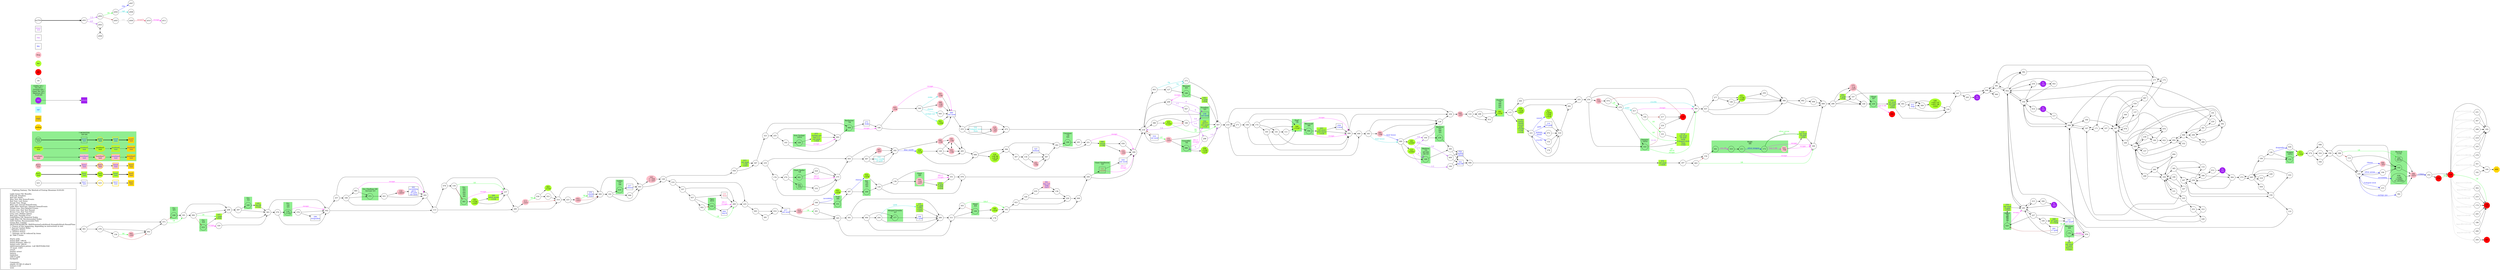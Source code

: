digraph "Fighting Fantasy: The Warlock of Firetop Mountain" {
	// graph defaults
	rankdir=LR
	mclimit=20
	nodesep=.3 // changes horizontal separation of nodes
	ranksep=.4 // changes vertical separation of nodes
	node [height=.7
		width=.7
		shape=ellipse
		margin=0]
	edge[weight=5]

	// a box for a graph label
	// note that you can override the defaults set above
	title [label = "Fighting Fantasy: The Warlock of Firetop Mountain 01/01/01\n\n \
		Light Green Fill: Benefits\l \
		Pink Fill: Penalties\l \
		Red Fill: Death\l \
		Blue Text: Key Items/Events\l \
		Red Text: Lost Items\l \
		Purple Text: Shops\l \
		Blue Line: Forced Items/Events\l \
		Light Blue Text/Line: Optional Items/Events\l \
		Purple Line: Dice Related Events\l \
		Green Line: Stat Test Passed\l \
		Brown Line: Stat Test Failed\l \
		Grey Line: Hidden Option\l \
		Red Line: Possible Error\l \
		Gold/Yellow Fill: Required Nodes\l \
		Light Blue Fill: Recommended Nodes\l \
		Gold Outline: Recommended Path\l \
		Green Box: Combat\l \
		SK/ST/LK/AS/AR/TM: Skill/Stamina/Luck/Attack Strength/Attack Round/Time\l \
		?: Chance of this happening, depending on instructions in text\l \
		*: Special Combat Rules\l \
		-: Negative Status\l \
		+: Positive Status\l \
		^: Damage can be reduced by items\l \
		@: Take 2 items\l\l \
		Starts with:\l \
		Initial Skill: 1d6+6\l \
		Initial Stamina: 2d6+12\l \
		Initial Luck: 1d6+6\l \
		skill/stamina/luck potion: +all SK/ST/LK&1ILK\l \
		10 meal: +4ST\l \
		sword\l \
		leather armor\l \
		lantern\l \
		tinderbox\l \
		2d6+6 gold\l \
		backpack\l\l \
		Comments:\l \
		shield:-1D MG if rolled 6\l \
		helmet:+1AT\l \
		none\l"
		shape = "box"
		margin = 0.1]

	subgraph Required {
		node [style = "filled" color = "gold" fillcolor = "gold" fontcolor = "blue" shape = "rect"]
		key3
		boo5
		dam5
		monboo5
		mondam5
		mon5
		ending [fontcolor = "black" shape = "octagon"]
		400 [fontcolor = "black" shape = "octagon"]
	}

	subgraph Required2 {
		node [style = "filled" color = "gold2" fillcolor = "gold2" fontcolor = "blue" shape = "rect"]
		req2
	}

	subgraph Recommended {
		node [penwidth = 3 color = "gold"]
		txt2
		key2 [shape = "rect" fontcolor = "blue"]
		boo3 [style = "filled" fillcolor = "greenyellow"]
		boo4 [style = "filled" fillcolor = "greenyellow"]
		dam3 [style = "filled" fillcolor = "pink"]
		dam4 [style = "filled" fillcolor = "pink"]
		monboo3 [style = "filled" fillcolor = "greenyellow"]
		monboo4 [style = "filled" fillcolor = "greenyellow"]
		mondam3 [style = "filled" fillcolor = "pink"]
		mondam4 [style = "filled" fillcolor = "pink"]
		mon3
		mon4
	}
	
	subgraph Optional {
		node [style = "filled" color = "paleturquoise1" fillcolor = "paleturquoise1" fontcolor = "blue" shape = "rect"]
		opt
	}

	subgraph Combat {
		style = "filled" color = "palegreen2"
		subgraph cluster_MONSTER {
			label = "? MONSTER\n 0/0 0/0"
			mon1 [label = "\N\n text"]
			mon2 [shape = "rect" fontcolor = "blue" label = "\N\n text"]
			mon3 [label = "\N\n text"]
			mon4 [shape = "rect" fontcolor = "blue" label = "\N\n text"]
			mon5 [shape = "rect" fontcolor = "blue" label = "\N\n text"]
			monboo1 [style = "filled" color = "greenyellow" label = "\N\n text"]
			monboo2 [shape = "rect" style = "filled" color = "greenyellow" fontcolor = "blue" label = "\N\n text"]
			monboo3 [label = "\N\n text"]
			monboo4 [shape = "rect" fontcolor = "blue" label = "\N\n text"]
			monboo5 [shape = "rect" fontcolor = "blue" label = "\N\n text"]
			mondam1 [style = "filled" color = "pink" label = "\N\n text"]
			mondam2 [shape = "rect" style = "filled" color = "pink" fontcolor = "blue" label = "\N\n text"]
			mondam3 [label = "\N\n text"]
			mondam4 [shape = "rect" fontcolor = "blue" label = "\N\n text"]
			mondam5 [shape = "rect" fontcolor = "blue" label = "\N\n text"]
		}
		
		subgraph cluster_ORC {
			label = "Orc\n 6/5"
			248
		}
		
		subgraph cluster_ORC2 {
			label = "Orc\n 6/4"
			033
		}
		
		subgraph cluster_SNAKE {
			label = "Orc\n 5/2"
			240
		}
		
		subgraph cluster_ORC3 {
			label = "Orc\n 5/4\n 5/5"
			116 [label = "\N\n +1AS"]
		}

		subgraph cluster_ORC_CHIEFTAIN_SERVANT {
			label = "Orc Chieftain 5/6\n Servant 5/3"
			372
		}
		
		subgraph cluster_ORC4 {
			label = "Orc\n 6/4\n 5/3\n 6/4\n 5/2\n 4/4"
			365
		}
		
		subgraph cluster_GOBLIN {
			label = "Goblin\n 5/5\n 5/6"
			019
		}
		
		subgraph cluster_HAND {
			label = "Hand\n 6/4"
			108
		}

		subgraph cluster_WINGED_GREMLIN {
			label = "Winged Gremlin\n 5/7"
			377
		}
		
		subgraph cluster_TROLL {
			label = "Troll\n 8/8"
			331
		}
		
		subgraph cluster_RAT {
			label = "Rat\n 5/4\n 6/3\n 5/5"
			309
		}
		
		subgraph cluster_GIANT {
			label = "Giant\n 8/9"
			163 [style = "filled" color = "pink" label = "\N\n -1LK\n -1ST?"]
		}

		subgraph cluster_GIANT_SANDWORM {
			label = "Giant Sandworm\n 7/7"
			143 [shape = "rect" fontcolor = "crimson" label = "\N\n -meal?"]
		}
		
		subgraph cluster_WERERAT {
			label = "Wererat\n 8/5"
			188
		}
		
		subgraph cluster_PIRANHAS {
			label = "Piranhas\n 5/5"
			158 [shape = "rect" fontcolor = "blue" label = "\N\n eat meal"]
			350 [style = "filled" color = "greenyellow" shape = "rect" fontcolor = "blue" label = "\N\n -4EST?\n eat meal\n +1LK"]
		}
		
		subgraph cluster_CROCODILE {
			label = "Crocodile\n 7/6"
			086
		}
		
		subgraph cluster_OGRE {
			label = "Ogre\n 8/10"
			016
		}

		subgraph cluster_GIANT_SPIDER {
			label = "Giant Spider\n 7/8"
			061
			394 [label = "\N\n -2AS"]
		}
		
		subgraph cluster_CAVEMAN {
			label = "Caveman\n 7/6\n 6/4"
			199
		}
		
		subgraph cluster_IRON_CYCLOPS {
			label = "Iron Cyclops\n 10/10"
			338
		}
		
		subgraph cluster_BARBARIAN {
			label = "Barbarian\n 7/6"
			008
		}

		subgraph cluster_ZOMBIE {
			label = "Zombie\n 7/6\n 6/6\n 6/6\n 6/5"
			282 [style = "filled" color = "greenyellow" label = "\N\n +2LK"]
		}
		
		subgraph cluster_VAMPIRE {
			label = "Vampire\n 10/10"
			333
		}

		subgraph cluster_DOG {
			label = "Dog*\n 7/6"
			249 [style = "filled" color = "greenyellow" label = "\N\n +1LK?"]
		}
		
		subgraph cluster_WEREWOLF {
			label = "Werewolf\n 8/8"
			304
		}
		
		subgraph cluster_SKELETON {
			label = "Skeleton\n 7/5\n 6/5 6/6\n 5/6 5/5"
			140
		}
		
		subgraph cluster_SKELETON2 {
			label = "Skeleton\n 6/5\n 6/6\n 5/5"
			236
		}

		subgraph cluster_WIGHT {
			label = "Wight\n 9/6"
			041
			310
			211
			173
			024 [style = "filled" color = "pink" label = "\N\n -?SK"]
		}
		
		subgraph cluster_GHOUL {
			label = "Ghoul\n 8/7"
			230
		}

		subgraph cluster_RANDOM_ENCOUNTER {
			label = "Goblin 5/3 /\n Orc 6/3 /\n Gremlin 6/4 /\n Giant Rat 5/4 /\n Skeleton 6/5 /\n Troll 8/4"
			161 [style = "filled" color = "purple" fontcolor = "white"]
		}
		
		subgraph cluster_MINOTAUR {
			label = "Minotaur\n 9/9"
			179
		}
		
		subgraph cluster_DWARF {
			label = "Dwarf\n 7/4\n 6/6\n 7/5\n 7/5"
			020
		}
		
		subgraph cluster_DRAGON {
			label = "Dragon\n 10/12"
			152
		}

		subgraph cluster_WARLOCK {
			label = "Warlock\n 11/18"
			039 [label = "\N\n +2SK\n +1DMG\n -0~2EDMG"]
			142
			289 [label = "\N\n -4ESK"]
		}

		cbt
	}

	subgraph Death {
		node [style = "filled" color = "red"]
		ddt
		064
		139
		118
		198 [label = "\N\n -2ST"]
		379
		387
	}

	subgraph Boost {
		node [style = "filled" color = "greenyellow"]
		bst
		boo1 [label = "\N\n text"]
		boo2 [shape = "rect" fontcolor = "blue" label = "\N\n text"]
		boo3 [label = "\N\n text"]
		boo4 [shape = "rect" fontcolor = "blue" label = "\N\n text"]
		boo5 [shape = "rect" fontcolor = "blue" label = "\N\n text"]
		
		011 [label = "\N\n +1SK\n +2ST"]
		015 [shape = "rect" fontcolor = "blue" label = "\N\n eat meal\n +1SK\n +2ST"]
		028 [shape = "rect" fontcolor = "blue" label = "\N\n 8 gold\n +2SK\n +2LK"]
		027 [label = "\N\n +2ISK\n +2SK\n +2LK"]
		031 [label = "\N\n +2SK"]
		032 [label = "\N\n +2LK"]
		051 [label = "\N\n +2LK"]
		055 [label = "\N\n +1LK?"]
		075 [shape = "rect" fontcolor = "blue" label = "\N\n cyclops eye\n key:111\n eat meal\n +3LK"]
		109 [label = "\N\n +all-2 ST\n +all-1 SK\n +4LK"]
		123 [label = "\N\n +2LK?"]
		130 [shape = "rect" fontcolor = "blue" label = "\N\n &plusmn;? gold\n +2SK?\n +2LK?\n +2ST?"]
		135 [shape = "rect" fontcolor = "blue" label = "\N\n eat meal\n 18 gold\n +2LK"]
		145 [shape = "rect" fontcolor = "blue" label = "\N\n key:99\n +1LK"]
		147 [shape = "rect" fontcolor = "blue" label = "\N\n 1 gold\n +2LK"]
		183 [label = "\N\n +1SK\n +5ST"]
		185 [label = "\N\n +2LK"]
		195 [label = "\N\n +2LK?"]
		203 [shape = "rect" fontcolor = "blue" label = "\N\n eat meal\n boat house\n +1LK"]
		216 [label = "\N\n +all SK\n +all LK\n +4ST"]
		239 [label = "\N\n +1LK"]
		258 [shape = "rect" fontcolor = "blue" label = "\N\n eat meal\n 8 gold\n key:111\n +2LK"]
		259 [label = "\N\n +1SK\n +2LK"]
		263 [label = "\N\n +1LK"] // info
		266 [shape = "rect" fontcolor = "blue" label = "\N\n silver arrow\n +1LK"]
		294 [shape = "rect" fontcolor = "blue" label = "\N\n 5 gold\n +1LK"]
		313 [shape = "rect" fontcolor = "blue" label = "\N@\n armor\n shield\n sword\n gold\n crucifix\n +1SK\n +1LK"]
		327 [shape = "rect" fontcolor = "blue" label = "\N@\n eat meal\n 30 gold\n book\n Y-shaped stick\n -item\n +3LK"]
		330 [label = "\N\n +1LK\n +6ST"]
		342 [shape = "rect" fontcolor = "blue" label = "\N\n 2 gold\n +2LK"]
		346 [shape = "rect" fontcolor = "blue" label = "\N\n &plusmn;? gold\n -1~+2LK"]
		344 [shape = "rect" fontcolor = "blue" label = "\N\n sword\n +1SK"]
		371 [label = "\N\n +3LK"]
		374 [shape = "rect" fontcolor = "blue" label = "\N\n eat meal\n +2LK"]
		376 [shape = "rect" fontcolor = "blue" label = "\N\n eat meal\n 4 gold\n +3LK"]
		390 [shape = "rect" fontcolor = "blue" label = "\N\n eat meal\n earrings\n 5 gold\n +2LK"]
	}

	subgraph Damage {
		node [style = "filled" color = "pink"]
		dmg
		dam1 [label = "\N\n text"]
		dam2 [shape = "rect" fontcolor = "blue" label = "\N\n text"]
		dam3 [label = "\N\n text"]
		dam4 [shape = "rect" fontcolor = "blue" label = "\N\n text"]
		dam5 [shape = "rect" fontcolor = "blue" label = "\N\n text"]
		018 [label = "\N\n -1ST?"]
		025 [label = "\N\n -1SK"]
		040 [label = "\N\n -1SK"]
		049 [label = "\N\n -2ST"]
		053 [label = "\N\n -1ST?"]
		125 [label = "\N\n -?LK\n -?ST"]
		153 [label = "\N\n -1ST"]
		151 [label = "\N\n -1ST?"]
		181 [label = "\N\n -1SK"]
		202 [label = "\N\n -1SK"]
		213 [label = "\N\n -1ST?"]
		241 [label = "\N\n -1SK"]
		243 [label = "\N\n -1~3SK\n -1~2ST"]
		247 [label = "\N\n -2ST"]
		264 [label = "\N\n -1SK"]
		275 [label = "\N\n -1LK\n -1ST?"]
		339 [label = "\N\n -1d6ST"]
		343 [label = "\N\n -1ST"]
		352 [label = "\N\n -1ST"]
		355 [label = "\N\n -1SK"]
		361 [shape = "rect" fontcolor = "blue" label = "\N\n key:125\n -2SK?\n -3ST?"]
		368 [label = "\N\n -3ST"]
		388 [label = "\N\n -1SK\n -1ST"]
		396 [label = "\N\n -5ST?"]
	}

	subgraph Key_Item {
		node [fontcolor = "blue" shape = "rect"]
		kky
		key1 [label = "\N\n text"]
		key2 [label = "\N\n text"]
		key3 [label = "\N\n text"]
		034 [label = "\N\n mallet\n chisel"]
		038 [label = "\N\n 2 meal"]
		044 [label = "\N\n eat meal"]
		050 [label = "\N\n key:9"]
		077 [label = "\N\n eat meal"]
		090 [label = "\N\n eat meal"]
		091 [label = "\N\n +? gold"]
		110 [label = "\N\n 10 gold"]
		119 [fontcolor = "crimson" label = "\N\n -item"]
		131 [label = "\N\n eat meal*"]
		155 [label = "\N\n shield\n -item"]
		196 [label = "\N\n 5 gold"]
		201 [label = "\N\n invisibility\n glove\n 25 gold\n eat meal"]
		212 [label = "\N\n map"]
		273 [label = "\N\n stake"]
		296 [label = "\N\n dragonfire"]
		316 [label = "\N\n eat meal"]
		317 [label = "\N\n cheese"]
		322 [label = "\N\n key:66"]
		325 [label = "\N\n helmet"]
		328 [fontcolor = "cyan3" label = "\N\n Y-shaped stick\n -item"]
		334 [fontcolor = "cyan3" label = "\N\n blue candle\n -20 gold"]
	}
	
	subgraph Shop {
		node [fontcolor = "purple" shape = "rect"]
		shp
		shop1 [label = "\N\n text"]
	}
	
	subgraph RandomEncounter {
		node [style = "filled" color = "purple" fontcolor = "white" fixedsize = true label = "To\n 161"]
		return [shape = "rect" label = "\N"]
		161.012
		161.014
		161.234
		161.295
		161.306
	}

	mon1 -> mon2 -> mon3 -> mon4 -> mon5 [penwidth = 3]
	boo1 -> boo2 -> boo3 -> boo4 -> boo5 [penwidth = 3]
	dam1 -> dam2 -> dam3 -> dam4 -> dam5
	txt1 -> key1 -> txt2 -> key2 -> key3
	monboo1 -> monboo2 -> monboo3 -> monboo4 -> monboo5
	mondam1 -> mondam2 -> mondam3 -> mondam4 -> mondam5

	myTitle -> z001 [penwidth = 3]
	z001 -> z002 [color = "purple" fontcolor = "purple" label = "1-3"]
	z001 -> z003 [color = "purple" fontcolor = "purple" label = "4-6"]
	z002 -> z004 [color = "green" fontcolor = "green" label = "LK"]
	z002 -> z005 [color = "brown"]
	z003 -> z006 [dir = "both"]
	z004 -> z007 [color = "blue" fontcolor = "blue" label = "req"]
	z004 -> z008 [color = "cyan3" fontcolor = "cyan3" label = "-opt"]
	z005 -> z009 [color = "grey" fontcolor = "grey" label = "info"]
	z009 -> z010 [color = "crimson" fontcolor = "crimson" label = "error(?)"]
	z010 -> z011 [color = "magenta" fontcolor = "magenta" label = "escape"]
	{
		rank = same
		z003
		z006
	}
	
	{
		rank = same
		181
		355
	}

	title -> 001
	001 -> 071
	001 -> 278
	002 -> 016 [color = "brown"]
	002 -> 269 [color = "green" fontcolor = "green" label = "LK"]
	003 -> 272 [color = "cyan3" fontcolor = "cyan3" label = "-3g"]
	003 -> 127
	004 -> 046
	004 -> 332
	005 -> 097
	005 -> 292
	006 -> 089
	007 -> 214
	008 -> 189 [color = "magenta" fontcolor = "magenta" label = "escape"]
	008 -> 273
	009 -> 034
	009 -> 322
	010 -> 077
	011 -> 366
	011 -> 250
	012 -> 161.012 -> 256
	161.012 -> 364
	013 -> 282
	014 -> 161.014 -> 117
	015 -> 367
	016 -> 050
	016 -> 269 [color = "magenta" fontcolor = "magenta" label = "AR>2\n escape"]
	017 -> 380 [color = "magenta" fontcolor = "magenta" label = "escape"]
	017 -> 144
	017 -> 327 [color = "green" fontcolor = "green" label = "LK"]
	018 -> 261 [color = "green" fontcolor = "green" label = "LK"]
	018 -> 348 [color = "brown"]
	019 -> 317
	020 -> 376
	020 -> 291 [color = "magenta" fontcolor = "magenta" label = "escape"]
	021 -> 339
	021 -> 293
	022 -> 004
	023 -> 326
	023 -> 229
	024 -> 360 [color = "magenta" fontcolor = "magenta" label = "escape"]
	024 -> 135
	025 -> 090 [color = "magenta" fontcolor = "magenta" label = "escape"]
	025 -> 340
	026 -> 371
	027 -> 319
	028 -> 351
	029 -> 375
	030 -> 067
	030 -> 267
	031 -> 090
	032 -> 124
	033 -> 320 [color = "magenta" fontcolor = "magenta" label = "escape"]
	033 -> 147
	034 -> 096
	035 -> 136
	035 -> 361
	036 -> 263
	036 -> 353
	037 -> 366
	037 -> 011
	037 -> 277
	038 -> 066
	039 -> 396
	040 -> 355
	040 -> 265
	040 -> 181
	041 -> 310 [color = "magenta" fontcolor = "magenta" label = "win AR"]
	042 -> 257
	042 -> 113
	043 -> 354
	043 -> 052
	044 -> 399
	045 -> 090
	046 -> 004
	046 -> 206
	047 -> 158 [color = "purple" fontcolor = "purple" label = "6"]
	047 -> 298 [color = "purple" fontcolor = "purple" label = "1-5"]
	048 -> 391
	048 -> 060
	049 -> 122
	050 -> 269
	051 -> 287
	052 -> 391
	052 -> 362
	052 -> 354
	052 -> 234
	052 -> 291
	053 -> 155 [color = "green" fontcolor = "green" label = "SK"]
	053 -> 300 [color = "brown"]
	054 -> 308
	054 -> 179
	055 -> 007 [color = "green" fontcolor = "green" label = "LK\n ST"]
	055 -> 166 [color = "brown"]
	056 -> 399
	057 -> 016
	057 -> 002
	057 -> 119
	058 -> 015
	058 -> 367
	059 -> 150
	060 -> 048
	061 -> 029
	061 -> 375 [color = "magenta" fontcolor = "magenta" label = "AR>2\n escape"]
	062 -> 006
	062 -> 089
	063 -> 281
	063 -> 010
	065 -> 293 [color = "magenta" fontcolor = "magenta" label = "escape"]
	065 -> 372
	066 -> 104
	066 -> 099
	067 -> 267
	067 -> 177
	068 -> 303
	069 -> 244
	070 -> 267
	071 -> 301 [color = "green" fontcolor = "green" label = "LK"]
	071 -> 248 [color = "brown"]
	072 -> 319
	073 -> 218
	074 -> 279 [color = "green" fontcolor = "green" label = "LK"]
	074 -> 118 [color = "brown"]
	075 -> 093
	076 -> 244
	077 -> 345
	077 -> 018
	078 -> 159
	078 -> 237
	079 -> 137
	079 -> 267
	080 -> 129
	080 -> 123
	080 -> 195
	080 -> 140
	081 -> 205
	082 -> 208
	082 -> 147 [color = "green" fontcolor = "green" label = "LK"]
	082 -> 033 [color = "brown"]
	083 -> 360 [color = "green" fontcolor = "green" label = "LK"]
	083 -> 154 [color = "brown"]
	084 -> 204
	084 -> 280
	084 -> 377
	085 -> 106
	085 -> 373
	085 -> 318
	085 -> 059
	086 -> 259
	086 -> 350 [color = "magenta" fontcolor = "magenta" label = "AR>3\n escape"]
	087 -> 262
	088 -> 216
	088 -> 384
	089 -> 286
	090 -> 253
	091 -> 131 [color = "green" fontcolor = "green" label = "LK"]
	091 -> 020 [color = "brown"]
	092 -> 071
	093 -> 008
	094 -> 260
	094 -> 329
	095 -> 205
	096 -> 374
	097 -> 334
	097 -> 247
	097 -> 292
	098 -> 358
	099 -> 383
	100 -> 346
	100 -> 091
	101 -> 327
	102 -> 303
	102 -> 019
	102 -> 068
	103 -> 252
	103 -> 359
	104 -> 049
	105 -> 039 [color = "blue" fontcolor = "blue" label = "invisibility"]
	105 -> 382 [color = "blue" fontcolor = "blue" label = "cyclops eye"]
	105 -> 368 [color = "blue" fontcolor = "blue" label = "cheese"]
	105 -> 194 [color = "blue" fontcolor = "blue" label = "silver arrow"]
	105 -> 215 [color = "blue" fontcolor = "blue" label = "Y-shaped stick"]
	106 -> 152
	106 -> 126
	107 -> 148
	107 -> 197
	108 -> 185
	109 -> 120
	109 -> 212
	110 -> 319
	111 -> 249
	112 -> 142
	112 -> 105
	113 -> 285
	113 -> 078
	114 -> 359
	115 -> 095
	115 -> 313
	115 -> 330
	116 -> 378
	116 -> 042 [color = "magenta" fontcolor = "magenta" label = "escape"]
	117 -> 354
	117 -> 308
	119 -> 269
	120 -> 197
	121 -> 103
	121 -> 359
	122 -> 268
	122 -> 282
	122 -> 013
	123 -> 184 [color = "purple" fontcolor = "purple" label = "1-3"]
	123 -> 164 [color = "purple" fontcolor = "purple" label = "4-5"]
	123 -> 140 [color = "purple" fontcolor = "purple" label = "6"]
	124 -> 138
	124 -> 076
	125 -> 073
	126 -> 152
	126 -> 026 [color = "blue" fontcolor = "blue" label = "dragonfire"]
	127 -> 272 [color = "cyan3" fontcolor = "cyan3" label = "-5g"]
	127 -> 188
	128 -> 210
	128 -> 058
	129 -> 104
	130 -> 280
	131 -> 291
	132 -> 319
	133 -> 052
	134 -> 202
	134 -> 325
	134 -> 087
	135 -> 360
	136 -> 229
	137 -> 354
	138 -> 163
	138 -> 351
	139 -> 231 [color = "grey" fontcolor = "grey" label = "keys:111+111+9"]
	139 -> 321 [color = "grey" fontcolor = "grey" label = "keys:111+111+99"]
	139 -> 347 [color = "grey" fontcolor = "grey" label = "keys:111+111+125"]
	139 -> 288 [color = "grey" fontcolor = "grey" label = "keys:111+111+66"]
	139 -> 219 [color = "grey" fontcolor = "grey" label = "keys:111+9+99"]
	139 -> 245 [color = "grey" fontcolor = "grey" label = "keys:111+9+125"]
	139 -> 186 [color = "grey" fontcolor = "grey" label = "keys:111+9+66"]
	139 -> 335 [color = "grey" fontcolor = "grey" label = "keys:111+99+125"]
	139 -> 276 [color = "grey" fontcolor = "grey" label = "keys:111+99+66"]
	139 -> 302 [color = "grey" fontcolor = "grey" label = "keys:111+125+66"]
	139 -> 233 [color = "grey" fontcolor = "grey" label = "keys:9+99+125"]
	139 -> 174 [color = "grey" fontcolor = "grey" label = "keys:9+99+66"]
	139 -> 200 [color = "grey" fontcolor = "grey" label = "keys:9+125+66"]
	139 -> 290 [color = "grey" fontcolor = "grey" label = "keys:99+125+66"]
	140 -> 395
	141 -> 066
	141 -> 111
	142 -> 396
	143 -> 044
	143 -> 399 [color = "magenta" fontcolor = "magenta" label = "AR>3\n escape"]
	144 -> 101 [color = "green" fontcolor = "green" label = "LK"]
	144 -> 217 [color = "brown"]
	145 -> 363
	146 -> 366
	146 -> 011
	147 -> 208
	148 -> 230
	149 -> 181
	149 -> 265
	149 -> 355
	150 -> 222
	150 -> 297
	150 -> 133
	151 -> 218
	151 -> 086
	151 -> 158
	152 -> 371
	153 -> 399
	154 -> 041
	155 -> 300
	156 -> 343 [color = "green" fontcolor = "green" label = "SK"]
	156 -> 092 [color = "brown"]
	157 -> 004
	157 -> 329
	158 -> 218
	159 -> 365 [color = "brown:black"]
	159 -> 237 [color = "green" fontcolor = "green" label = "LK"]
	160 -> 267
	161 -> return
	162 -> 023
	162 -> 069
	163 -> 028
	163 -> 351 [color = "magenta" fontcolor = "magenta" label = "AR>3\n escape"]
	164 -> 129
	164 -> 236
	165 -> 141
	165 -> 066
	165 -> 249
	166 -> 218 [color = "purple" fontcolor = "purple" label = "1-4"]
	166 -> 158 [color = "purple" fontcolor = "purple" label = "5-6"]
	167 -> 187
	167 -> 359
	168 -> 372
	168 -> 065
	168 -> 293
	169 -> 400
	170 -> 319
	171 -> 337
	171 -> 187
	172 -> 249
	172 -> 141
	172 -> 165
	173 -> 024 [color = "magenta" fontcolor = "magenta" label = "lose 3 AR"]
	173 -> 135 [color = "green:black" fontcolor = "green" label = "silver arrow\n LK"]
	173 -> 360 [color = "magenta" fontcolor = "magenta" label = "escape"]
	174 -> 198
	175 -> 177
	175 -> 267
	176 -> 270
	176 -> 375
	177 -> 052
	177 -> 391
	177 -> 175
	178 -> 162
	179 -> 054 [color = "magenta:black" fontcolor = "magenta" label = "escape"]
	179 -> 258
	180 -> 070
	180 -> 329
	180 -> 022
	181 -> 265
	181 -> 355 [dir = both]
	182 -> 139
	183 -> 266
	183 -> 237
	184 -> 322
	184 -> 034
	185 -> 162
	186 -> 198
	187 -> 171
	187 -> 308
	188 -> 342
	188 -> 209 [color = "magenta" fontcolor = "magenta" label = "escape"]
	189 -> 090
	189 -> 025
	190 -> 167
	190 -> 359
	191 -> 308
	191 -> 392
	191 -> 046
	192 -> 169
	193 -> 093
	193 -> 338
	194 -> 142
	194 -> 105
	195 -> 140 [color = "purple" fontcolor = "purple" label = "1-2"]
	195 -> 164 [color = "purple" fontcolor = "purple" label = "3-4"]
	195 -> 009 [color = "purple" fontcolor = "purple" label = "5-6"]
	196 -> 280
	197 -> 048
	197 -> 295
	198 -> 139 [color = "green" fontcolor = "green" label = "LK"]
	199 -> 283
	200 -> 387
	201 -> 293
	202 -> 087
	203 -> 038
	203 -> 066
	204 -> 130 [color = "cyan3" fontcolor = "cyan3" label = "-gold"]
	204 -> 280
	204 -> 377
	205 -> 254
	206 -> 284
	206 -> 341
	207 -> 083
	207 -> 154
	208 -> 397
	208 -> 363
	209 -> 158 [color = "purple" fontcolor = "purple" label = "6"]
	209 -> 047 [color = "purple" fontcolor = "purple" label = "1-5"]
	210 -> 225
	210 -> 357
	211 -> 173 [color = "blue" fontcolor = "blue" label = "silver weapon"]
	211 -> 360 [color = "magenta" fontcolor = "magenta" label = "escape"]
	212 -> 369
	212 -> 120
	213 -> 036 [color = "green" fontcolor = "green" label = "SK"]
	213 -> 314 [color = "brown"]
	214 -> 271
	214 -> 104
	214 -> 099
	215 -> 142
	215 -> 105
	216 -> 384
	217 -> 118
	218 -> 003
	218 -> 386
	218 -> 209
	218 -> 316
	219 -> 182
	220 -> 171
	221 -> 072 [color = "blue" fontcolor = "blue" label = "armour"]
	221 -> 132 [color = "blue" fontcolor = "blue" label = "shield"]
	221 -> 027 [color = "blue" fontcolor = "blue" label = "sword"]
	221 -> 110 [color = "blue" fontcolor = "blue" label = "gold"]
	221 -> 170 [color = "blue" fontcolor = "blue" label = "crucifix"]
	222 -> 085
	223 -> 053
	223 -> 300
	224 -> 118
	225 -> 077
	225 -> 063
	226 -> 267
	227 -> 131
	227 -> 291
	227 -> 100
	227 -> 020
	228 -> 085
	229 -> 069
	230 -> 390
	230 -> 064 [color = "magenta" fontcolor = "magenta" label = "lost 4 AR"]
	231 -> 182
	232 -> 375
	233 -> 198
	234 -> 161.234 -> 043
	235 -> 176
	235 -> 005
	236 -> 395
	237 -> 285
	238 -> 070
	238 -> 180
	238 -> 329
	239 -> 088
	239 -> 149
	240 -> 145
	241 -> 090
	242 -> 379
	242 -> 139
	243 -> 128
	244 -> 143
	244 -> 399
	245 -> 198
	246 -> 329
	246 -> 180
	246 -> 070
	247 -> 292
	248 -> 301
	249 -> 066 [color = "magenta" fontcolor = "magenta" label = "escape"]
	249 -> 304
	250 -> 366
	251 -> 344
	251 -> 399 [color = "magenta" fontcolor = "magenta" label = "escape"]
	252 -> 312
	252 -> 226
	253 -> 328
	253 -> 125
	253 -> 073
	254 -> 352
	254 -> 333
	254 -> 279
	254 -> 380
	255 -> 193
	255 -> 093
	256 -> 398
	256 -> 297
	256 -> 114
	257 -> 168
	257 -> 293
	258 -> 054
	259 -> 007
	260 -> 359
	260 -> 329
	261 -> 345
	262 -> 199
	262 -> 251
	263 -> 314
	264 -> 080 [color = "blue" fontcolor = "blue" label = "boat house"]
	264 -> 129
	265 -> 088
	266 -> 237
	267 -> 312
	267 -> 246
	267 -> 079
	267 -> 349
	268 -> 013
	268 -> 282
	269 -> 225
	270 -> 061
	270 -> 394
	270 -> 375
	271 -> 336
	271 -> 214
	272 -> 007
	273 -> 189
	274 -> 324
	274 -> 356
	274 -> 098
	275 -> 230
	276 -> 182
	277 -> 146
	277 -> 366
	277 -> 011
	278 -> 156
	278 -> 092
	279 -> 380 [color = "cyan3" fontcolor = "cyan3" label = "crucifix"]
	279 -> 017 [color = "cyan3" fontcolor = "cyan3" label = "stake"]
	279 -> 333
	280 -> 311
	281 -> 010
	282 -> 115
	283 -> 251
	284 -> 046
	284 -> 392
	285 -> 213
	285 -> 314
	286 -> 294
	286 -> 275
	286 -> 148
	286 -> 107
	287 -> 032 [color = "blue" fontcolor = "blue" label = "cheese"]
	287 -> 309
	288 -> 182
	289 -> 396
	290 -> 198
	291 -> 315
	291 -> 052
	291 -> 227
	292 -> 239 [color = "blue" fontcolor = "blue" label = "blue candle"]
	292 -> 040
	293 -> 113
	294 -> 275
	294 -> 148
	294 -> 107
	295 -> 161.295 -> 048
	296 -> 042
	297 -> 150
	297 -> 256
	298 -> 086 [color = "purple" fontcolor = "purple" label = "6"]
	298 -> 007 [color = "purple" fontcolor = "purple" label = "1-5"]
	299 -> 260
	299 -> 359
	300 -> 102
	300 -> 303
	301 -> 082
	301 -> 208
	302 -> 198
	303 -> 128
	303 -> 243
	304 -> 066 [color = "magenta" fontcolor = "magenta" label = "escape"]
	304 -> 203
	305 -> 162 [color = "green" fontcolor = "green" label = "LKx3"]
	305 -> 108 [color = "brown"]
	306 -> 161.306 -> 291
	307 -> 134
	307 -> 087
	308 -> 187
	308 -> 054
	308 -> 160
	308 -> 354
	309 -> 124
	310 -> 211
	311 -> 305
	311 -> 178
	311 -> 108
	312 -> 308
	313 -> 221
	314 -> 223
	314 -> 300
	315 -> 306
	315 -> 291
	316 -> 151 [color = "green" fontcolor = "green" label = "ST"]
	316 -> 218 [color = "brown"]
	317 -> 303
	318 -> 085
	318 -> 228
	319 -> 221
	319 -> 081
	320 -> 363
	321 -> 169
	322 -> 096
	323 -> 008
	323 -> 255
	324 -> 358
	325 -> 087
	326 -> 035
	326 -> 229
	327 -> 380
	328 -> 073
	328 -> 125
	329 -> 157
	329 -> 392
	329 -> 299
	329 -> 238
	330 -> 081
	331 -> 287
	332 -> 329
	332 -> 004
	333 -> 327
	333 -> 380 [color = "green" fontcolor = "green" label = "LK\n AR>6\n escape"]
	333 -> 224 [color = "brown" fontcolor = "purple" label = "11-12"]
	334 -> 292
	335 -> 182
	336 -> 066
	336 -> 172
	336 -> 249
	337 -> 267
	338 -> 075
	338 -> 093 [color = "magenta" fontcolor = "magenta" label = "escape"]
	339 -> 201
	340 -> 388
	340 -> 031 [color = "cyan3" fontcolor = "cyan3" label = "cyclops eye"]
	340 -> 241 [color = "cyan3" fontcolor = "cyan3" label = "stake"]
	340 -> 045 [color = "cyan3" fontcolor = "cyan3" label = "cheese"]
	341 -> 046
	341 -> 392
	341 -> 220
	341 -> 191
	342 -> 007
	343 -> 092
	344 -> 056
	344 -> 153
	345 -> 381
	345 -> 311
	346 -> 131
	347 -> 182
	348 -> 331
	348 -> 051 [color = "blue" fontcolor = "blue" label = "invisibility"]
	349 -> 267
	349 -> 030
	350 -> 007
	351 -> 076
	352 -> 074
	352 -> 279
	353 -> 314
	354 -> 308
	354 -> 052
	354 -> 014
	354 -> 234
	355 -> 265
	356 -> 358
	357 -> 269
	357 -> 057
	358 -> 142
	358 -> 105
	358 -> 389
	359 -> 190
	359 -> 094
	359 -> 121
	359 -> 385
	360 -> 089
	361 -> 136
	362 -> 177
	363 -> 370
	363 -> 042
	364 -> 256
	364 -> 373
	365 -> 183
	365 -> 237 [color = "magenta" fontcolor = "magenta" label = "escape"]
	366 -> 089
	366 -> 062
	367 -> 235
	367 -> 323
	368 -> 142
	368 -> 105
	369 -> 109
	370 -> 116
	370 -> 042
	371 -> 274
	372 -> 021
	373 -> 085
	374 -> 207
	375 -> 005
	376 -> 291
	377 -> 196
	378 -> 296
	378 -> 042
	379 -> 139 [color = "green" fontcolor = "green" label = "LK"]
	380 -> 037
	381 -> 084
	381 -> 280
	382 -> 396
	383 -> 080 [color = "cyan3" fontcolor = "cyan3" label = "boat house"]
	383 -> 264
	383 -> 129
	384 -> 262
	384 -> 307
	385 -> 114
	385 -> 297
	385 -> 398
	386 -> 055
	386 -> 166
	388 -> 090
	389 -> 289 [color = "green" fontcolor = "green" label = "LK"]
	389 -> 112 [color = "brown"]
	390 -> 120
	390 -> 393
	391 -> 052
	391 -> 362
	391 -> 048
	392 -> 206
	392 -> 329
	393 -> 212
	393 -> 369
	394 -> 232
	395 -> 322
	395 -> 034
	396 -> 242 [color = "blue:black" fontcolor = "blue" label = "2 keys"]
	397 -> 240
	397 -> 363
	398 -> 364
	398 -> 012
	399 -> 218
}
